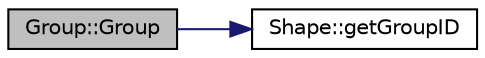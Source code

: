 digraph "Group::Group"
{
 // LATEX_PDF_SIZE
  edge [fontname="Helvetica",fontsize="10",labelfontname="Helvetica",labelfontsize="10"];
  node [fontname="Helvetica",fontsize="10",shape=record];
  rankdir="LR";
  Node1 [label="Group::Group",height=0.2,width=0.4,color="black", fillcolor="grey75", style="filled", fontcolor="black",tooltip=" "];
  Node1 -> Node2 [color="midnightblue",fontsize="10",style="solid",fontname="Helvetica"];
  Node2 [label="Shape::getGroupID",height=0.2,width=0.4,color="black", fillcolor="white", style="filled",URL="$class_shape.html#a1fe03d9dccf93da0649794d943ea73b4",tooltip=" "];
}
